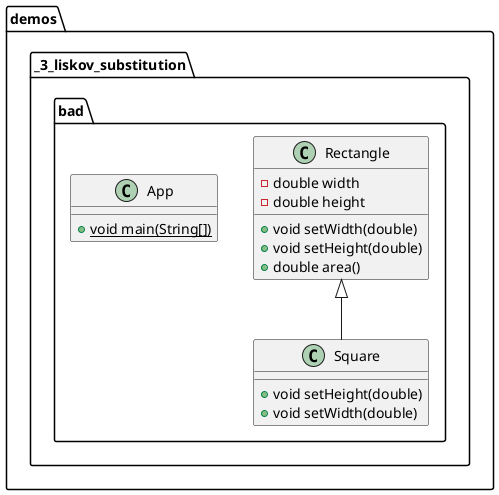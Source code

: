 @startuml
class demos._3_liskov_substitution.bad.Rectangle {
- double width
- double height
+ void setWidth(double)
+ void setHeight(double)
+ double area()
}
class demos._3_liskov_substitution.bad.App {
+ {static} void main(String[])
}
class demos._3_liskov_substitution.bad.Square {
+ void setHeight(double)
+ void setWidth(double)
}


demos._3_liskov_substitution.bad.Rectangle <|-- demos._3_liskov_substitution.bad.Square
@enduml